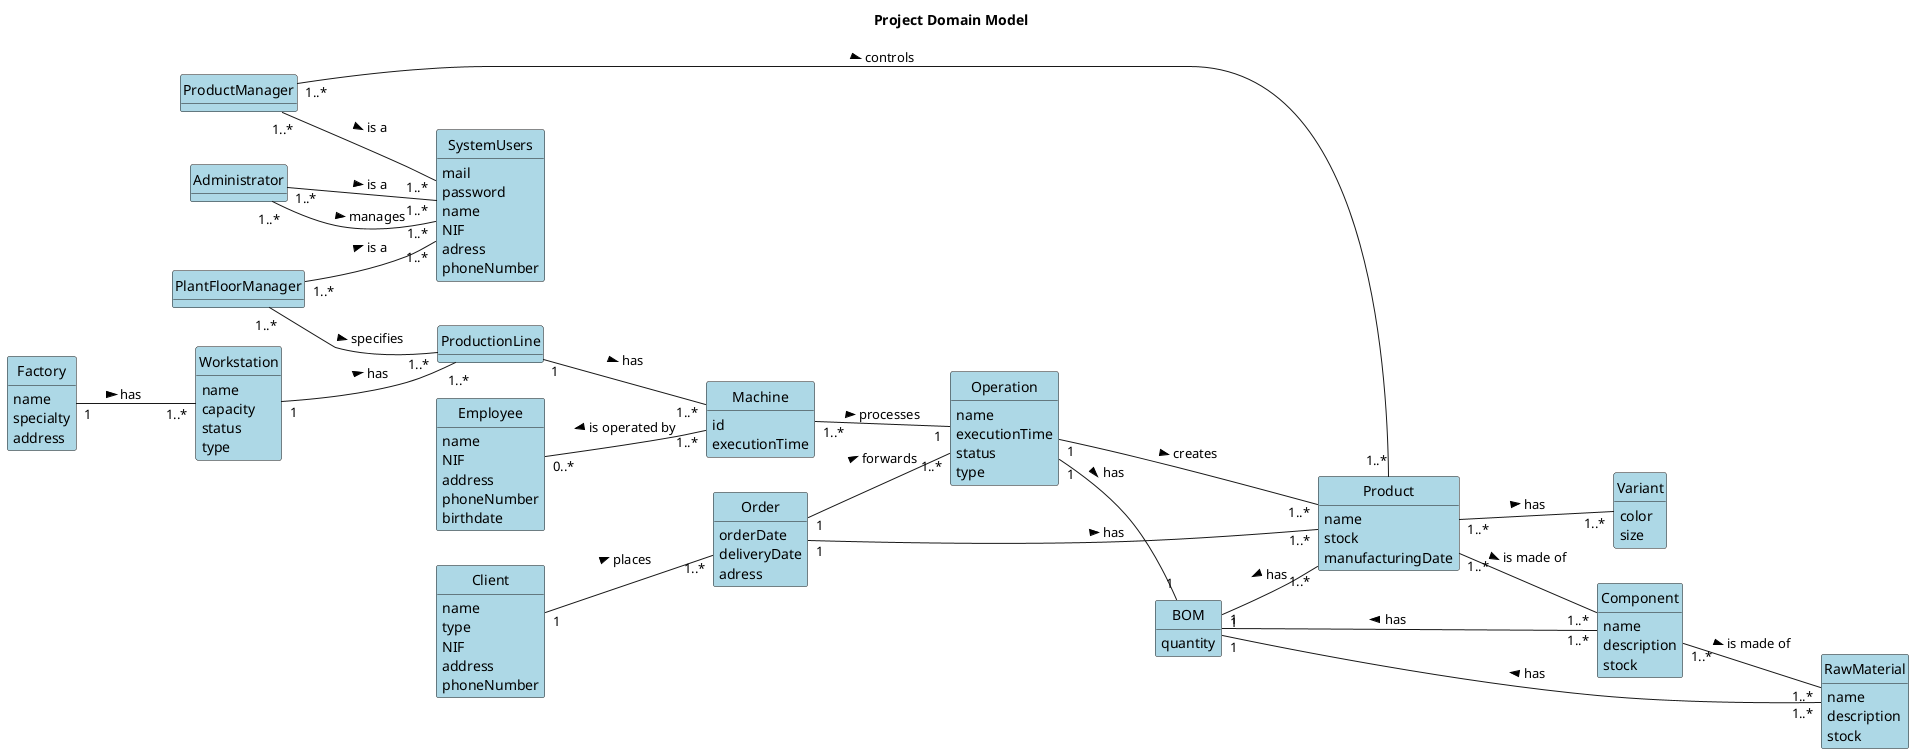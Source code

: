 @startuml
skinparam classBackgroundColor #ADD8E6
skinparam packageStyle rectangle
skinparam shadowing false
skinparam classAttributeIconSize 0
hide circle
hide methods
left to right direction

title Project Domain Model

class ProductionLine{

}
class Administrator{

}
class SystemUsers{
    mail
    password
    name
    NIF
    adress
    phoneNumber
}
class PlantFloorManager{

}
class ProductManager{

}

class RawMaterial {
    name
    description
    stock
}

class Product {
    name
    stock
    manufacturingDate
}

class Component {
    name
    description
    stock
}

class Machine {
    id
    executionTime
}

class Employee {
    name
    NIF
    address
    phoneNumber
    birthdate
}

class Operation {
    name
    executionTime
    status
    type
}

class Workstation {
    name
    capacity
    status
    type
}

class Factory {
    name
    specialty
    address
}

class Order {
    orderDate
    deliveryDate
    adress
}

class Client {
    name
    type
    NIF
    address
    phoneNumber
}

class Variant{
    color
    size

}

class BOM{
    quantity

}

Administrator"1..*" -- "1..*" SystemUsers: is a >
ProductManager"1..*" -- "1..*" SystemUsers: is a >
PlantFloorManager"1..*" -- "1..*" SystemUsers: is a >
Administrator"1..*" -- "1..*" SystemUsers: manages >
PlantFloorManager"1..*" -- "1..*" ProductionLine: specifies >
ProductionLine "1" -- "1..*" Machine: has >
ProductManager "1..*" -- "1..*" Product: controls >
Component "1..*" -- "1..*" RawMaterial: is made of >
Product "1..*" -- "1..*" Component : is made of >

' assumindo que temos de colocar a Bill Of Materials
BOM "1" -- "1..*" RawMaterial : has <
BOM "1" -- "1..*" Product : has <
BOM "1" -- "1..*" Component : has <
Operation "1" -- "1..*" Product : creates >
Operation "1" -- "1" BOM : has >
Order "1" -- "1..*" Operation : forwards >

'assumindo que não existem encomendas iguais
Client "1" -- "1..*" Order : places >
Machine "1..*" -- "1" Operation : processes >
Employee "0..*" -- "1..*" Machine : is operated by <
Workstation "1" -- "1..*" ProductionLine : has >
Factory "1" -- "1..*" Workstation : has >
Product "1..*"-- "1..*" Variant : has >
Order "1" -- "1..*" Product : has >

@enduml
